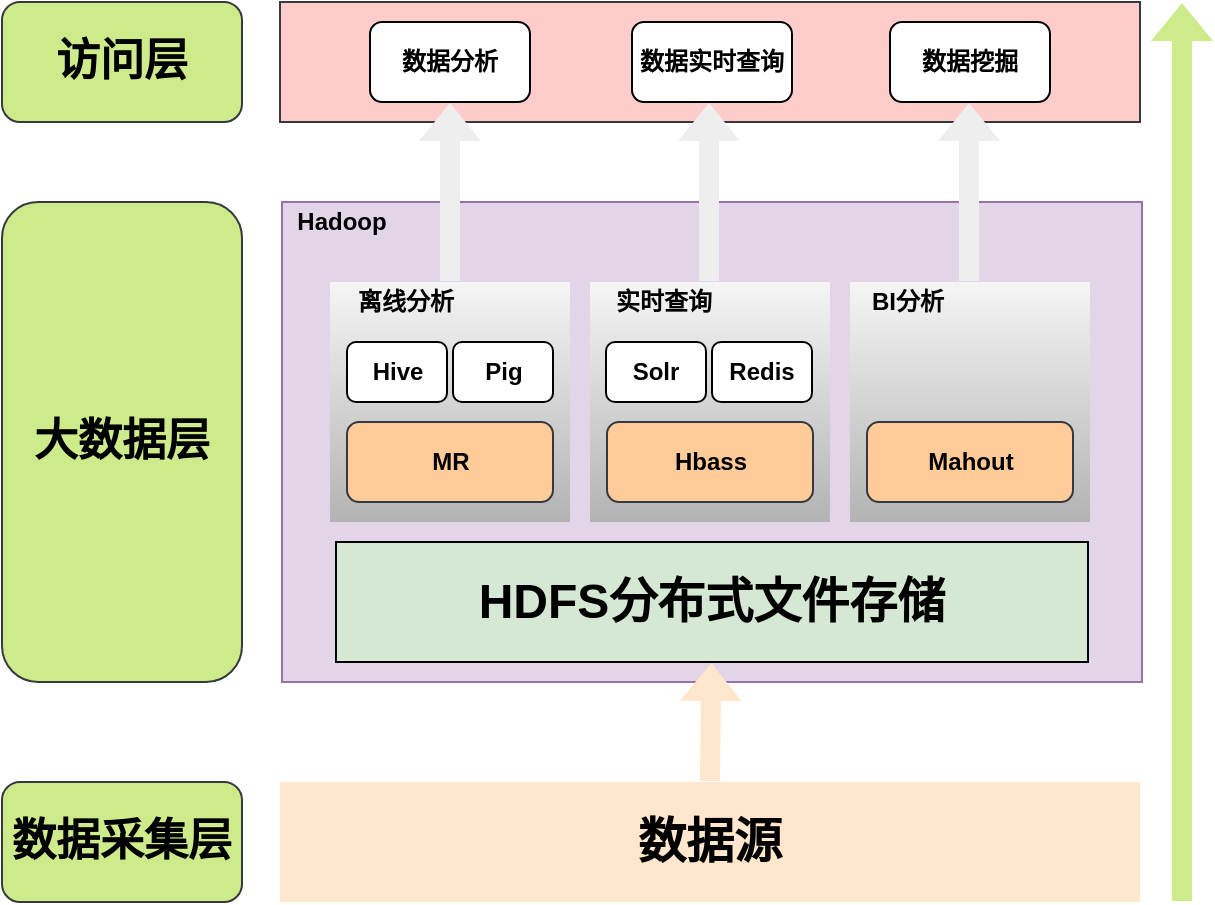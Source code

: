 <mxfile version="12.8.1" type="device"><diagram id="1ZZ_rW8lpYtVXOUC3OjD" name="第 1 页"><mxGraphModel dx="782" dy="1668" grid="1" gridSize="10" guides="1" tooltips="1" connect="1" arrows="1" fold="1" page="1" pageScale="1" pageWidth="827" pageHeight="1169" math="0" shadow="0"><root><mxCell id="0"/><mxCell id="1" parent="0"/><mxCell id="37rrC0xkQk3V97uvnzDq-2" value="&lt;h1&gt;&lt;font face=&quot;Comic Sans MS&quot;&gt;&lt;span&gt;数据源&lt;/span&gt;&lt;/font&gt;&lt;/h1&gt;" style="rounded=0;whiteSpace=wrap;html=1;fillColor=#ffe6cc;strokeColor=none;fontStyle=1" parent="1" vertex="1"><mxGeometry x="199" y="360" width="430" height="60" as="geometry"/></mxCell><mxCell id="37rrC0xkQk3V97uvnzDq-3" value="" style="rounded=0;whiteSpace=wrap;html=1;fillColor=#e1d5e7;strokeColor=#9673a6;fontStyle=1" parent="1" vertex="1"><mxGeometry x="200" y="70" width="430" height="240" as="geometry"/></mxCell><mxCell id="37rrC0xkQk3V97uvnzDq-4" value="&lt;h1&gt;HDFS分布式文件存储&lt;/h1&gt;" style="rounded=0;whiteSpace=wrap;html=1;fillColor=#d5e8d4;strokeColor=#000000;fontStyle=1" parent="1" vertex="1"><mxGeometry x="227" y="240" width="376" height="60" as="geometry"/></mxCell><mxCell id="37rrC0xkQk3V97uvnzDq-5" value="" style="shape=flexArrow;endArrow=classic;html=1;exitX=0.5;exitY=0;exitDx=0;exitDy=0;fillColor=#ffe6cc;strokeColor=none;fontStyle=1" parent="1" source="37rrC0xkQk3V97uvnzDq-2" target="37rrC0xkQk3V97uvnzDq-4" edge="1"><mxGeometry width="50" height="50" relative="1" as="geometry"><mxPoint x="380" y="350" as="sourcePoint"/><mxPoint x="430" y="300" as="targetPoint"/></mxGeometry></mxCell><mxCell id="37rrC0xkQk3V97uvnzDq-6" value="&lt;div align=&quot;left&quot;&gt;&lt;h2&gt;&lt;br&gt;&lt;/h2&gt;&lt;/div&gt;" style="whiteSpace=wrap;html=1;aspect=fixed;strokeColor=none;align=left;gradientColor=#b3b3b3;fillColor=#f5f5f5;fontStyle=1" parent="1" vertex="1"><mxGeometry x="224" y="110" width="120" height="120" as="geometry"/></mxCell><mxCell id="37rrC0xkQk3V97uvnzDq-7" value="离线分析" style="text;html=1;strokeColor=none;fillColor=none;align=center;verticalAlign=middle;whiteSpace=wrap;rounded=0;fontStyle=1" parent="1" vertex="1"><mxGeometry x="232.5" y="110" width="57.5" height="20" as="geometry"/></mxCell><mxCell id="37rrC0xkQk3V97uvnzDq-8" value="Hadoop" style="text;html=1;strokeColor=none;fillColor=none;align=center;verticalAlign=middle;whiteSpace=wrap;rounded=0;fontStyle=1" parent="1" vertex="1"><mxGeometry x="210" y="70" width="40" height="20" as="geometry"/></mxCell><mxCell id="37rrC0xkQk3V97uvnzDq-9" value="&lt;div align=&quot;left&quot;&gt;&lt;h2&gt;&lt;br&gt;&lt;/h2&gt;&lt;/div&gt;" style="whiteSpace=wrap;html=1;aspect=fixed;strokeColor=none;align=left;gradientColor=#b3b3b3;fillColor=#f5f5f5;fontStyle=1" parent="1" vertex="1"><mxGeometry x="354" y="110" width="120" height="120" as="geometry"/></mxCell><mxCell id="37rrC0xkQk3V97uvnzDq-10" value="&lt;div align=&quot;left&quot;&gt;&lt;h2&gt;&lt;br&gt;&lt;/h2&gt;&lt;/div&gt;" style="whiteSpace=wrap;html=1;aspect=fixed;strokeColor=none;align=left;gradientColor=#b3b3b3;fillColor=#f5f5f5;fontStyle=1" parent="1" vertex="1"><mxGeometry x="484" y="110" width="120" height="120" as="geometry"/></mxCell><mxCell id="37rrC0xkQk3V97uvnzDq-11" value="实时查询" style="text;html=1;strokeColor=none;fillColor=none;align=center;verticalAlign=middle;whiteSpace=wrap;rounded=0;fontStyle=1" parent="1" vertex="1"><mxGeometry x="362.5" y="110" width="56" height="20" as="geometry"/></mxCell><mxCell id="37rrC0xkQk3V97uvnzDq-12" value="BI分析" style="text;html=1;strokeColor=none;fillColor=none;align=center;verticalAlign=middle;whiteSpace=wrap;rounded=0;fontStyle=1" parent="1" vertex="1"><mxGeometry x="492.5" y="110" width="40" height="20" as="geometry"/></mxCell><mxCell id="37rrC0xkQk3V97uvnzDq-13" value="MR" style="rounded=1;whiteSpace=wrap;html=1;strokeColor=#36393d;fillColor=#ffcc99;fontStyle=1" parent="1" vertex="1"><mxGeometry x="232.5" y="180" width="103" height="40" as="geometry"/></mxCell><mxCell id="37rrC0xkQk3V97uvnzDq-15" value="Mahout" style="rounded=1;whiteSpace=wrap;html=1;strokeColor=#36393d;fillColor=#ffcc99;fontStyle=1" parent="1" vertex="1"><mxGeometry x="492.5" y="180" width="103" height="40" as="geometry"/></mxCell><mxCell id="37rrC0xkQk3V97uvnzDq-16" value="Hbass" style="rounded=1;whiteSpace=wrap;html=1;strokeColor=#36393d;fillColor=#ffcc99;fontStyle=1" parent="1" vertex="1"><mxGeometry x="362.5" y="180" width="103" height="40" as="geometry"/></mxCell><mxCell id="37rrC0xkQk3V97uvnzDq-19" value="Hive" style="rounded=1;whiteSpace=wrap;html=1;strokeColor=#000000;fontStyle=1" parent="1" vertex="1"><mxGeometry x="232.5" y="140" width="50" height="30" as="geometry"/></mxCell><mxCell id="37rrC0xkQk3V97uvnzDq-22" value="Pig" style="rounded=1;whiteSpace=wrap;html=1;strokeColor=#000000;fontStyle=1" parent="1" vertex="1"><mxGeometry x="285.5" y="140" width="50" height="30" as="geometry"/></mxCell><mxCell id="37rrC0xkQk3V97uvnzDq-23" value="Solr" style="rounded=1;whiteSpace=wrap;html=1;strokeColor=#000000;fontStyle=1" parent="1" vertex="1"><mxGeometry x="362" y="140" width="50" height="30" as="geometry"/></mxCell><mxCell id="37rrC0xkQk3V97uvnzDq-24" value="Redis" style="rounded=1;whiteSpace=wrap;html=1;strokeColor=#000000;fontStyle=1" parent="1" vertex="1"><mxGeometry x="415" y="140" width="50" height="30" as="geometry"/></mxCell><mxCell id="37rrC0xkQk3V97uvnzDq-27" value="" style="rounded=0;whiteSpace=wrap;html=1;fillColor=#ffcccc;strokeColor=#36393d;fontStyle=1" parent="1" vertex="1"><mxGeometry x="199" y="-30" width="430" height="60" as="geometry"/></mxCell><mxCell id="37rrC0xkQk3V97uvnzDq-30" value="数据分析" style="rounded=1;whiteSpace=wrap;html=1;strokeColor=#000000;fontStyle=1" parent="1" vertex="1"><mxGeometry x="244" y="-20" width="80" height="40" as="geometry"/></mxCell><mxCell id="37rrC0xkQk3V97uvnzDq-31" value="数据实时查询" style="rounded=1;whiteSpace=wrap;html=1;strokeColor=#000000;fontStyle=1" parent="1" vertex="1"><mxGeometry x="375" y="-20" width="80" height="40" as="geometry"/></mxCell><mxCell id="37rrC0xkQk3V97uvnzDq-32" value="数据挖掘" style="rounded=1;whiteSpace=wrap;html=1;strokeColor=#000000;fontStyle=1" parent="1" vertex="1"><mxGeometry x="504" y="-20" width="80" height="40" as="geometry"/></mxCell><mxCell id="37rrC0xkQk3V97uvnzDq-36" value="" style="shape=flexArrow;endArrow=classic;html=1;exitX=0.5;exitY=0;exitDx=0;exitDy=0;entryX=0.5;entryY=1;entryDx=0;entryDy=0;strokeColor=none;fillColor=#eeeeee;" parent="1" source="37rrC0xkQk3V97uvnzDq-6" target="37rrC0xkQk3V97uvnzDq-30" edge="1"><mxGeometry width="50" height="50" relative="1" as="geometry"><mxPoint x="60" y="190" as="sourcePoint"/><mxPoint x="110" y="140" as="targetPoint"/></mxGeometry></mxCell><mxCell id="37rrC0xkQk3V97uvnzDq-38" value="" style="shape=flexArrow;endArrow=classic;html=1;exitX=0.5;exitY=0;exitDx=0;exitDy=0;entryX=0.5;entryY=1;entryDx=0;entryDy=0;strokeColor=none;fillColor=#eeeeee;" parent="1" edge="1"><mxGeometry width="50" height="50" relative="1" as="geometry"><mxPoint x="413.5" y="110" as="sourcePoint"/><mxPoint x="413.5" y="20" as="targetPoint"/></mxGeometry></mxCell><mxCell id="37rrC0xkQk3V97uvnzDq-39" value="" style="shape=flexArrow;endArrow=classic;html=1;exitX=0.5;exitY=0;exitDx=0;exitDy=0;entryX=0.5;entryY=1;entryDx=0;entryDy=0;strokeColor=none;fillColor=#eeeeee;" parent="1" edge="1"><mxGeometry width="50" height="50" relative="1" as="geometry"><mxPoint x="543.5" y="110" as="sourcePoint"/><mxPoint x="543.5" y="20" as="targetPoint"/></mxGeometry></mxCell><mxCell id="37rrC0xkQk3V97uvnzDq-40" value="数据采集层" style="rounded=1;whiteSpace=wrap;html=1;strokeColor=#36393d;fillColor=#cdeb8b;fontStyle=1;fontSize=22;" parent="1" vertex="1"><mxGeometry x="60" y="360" width="120" height="60" as="geometry"/></mxCell><mxCell id="37rrC0xkQk3V97uvnzDq-41" value="大数据层" style="rounded=1;whiteSpace=wrap;html=1;strokeColor=#36393d;fillColor=#cdeb8b;fontStyle=1;fontSize=22;" parent="1" vertex="1"><mxGeometry x="60" y="70" width="120" height="240" as="geometry"/></mxCell><mxCell id="37rrC0xkQk3V97uvnzDq-42" value="访问层" style="rounded=1;whiteSpace=wrap;html=1;strokeColor=#36393d;fillColor=#cdeb8b;fontStyle=1;fontSize=22;" parent="1" vertex="1"><mxGeometry x="60" y="-30" width="120" height="60" as="geometry"/></mxCell><mxCell id="37rrC0xkQk3V97uvnzDq-43" value="" style="shape=flexArrow;endArrow=classic;html=1;fontSize=22;fillColor=#cdeb8b;strokeColor=none;" parent="1" edge="1"><mxGeometry width="50" height="50" relative="1" as="geometry"><mxPoint x="650" y="420" as="sourcePoint"/><mxPoint x="650" y="-30" as="targetPoint"/></mxGeometry></mxCell></root></mxGraphModel></diagram></mxfile>